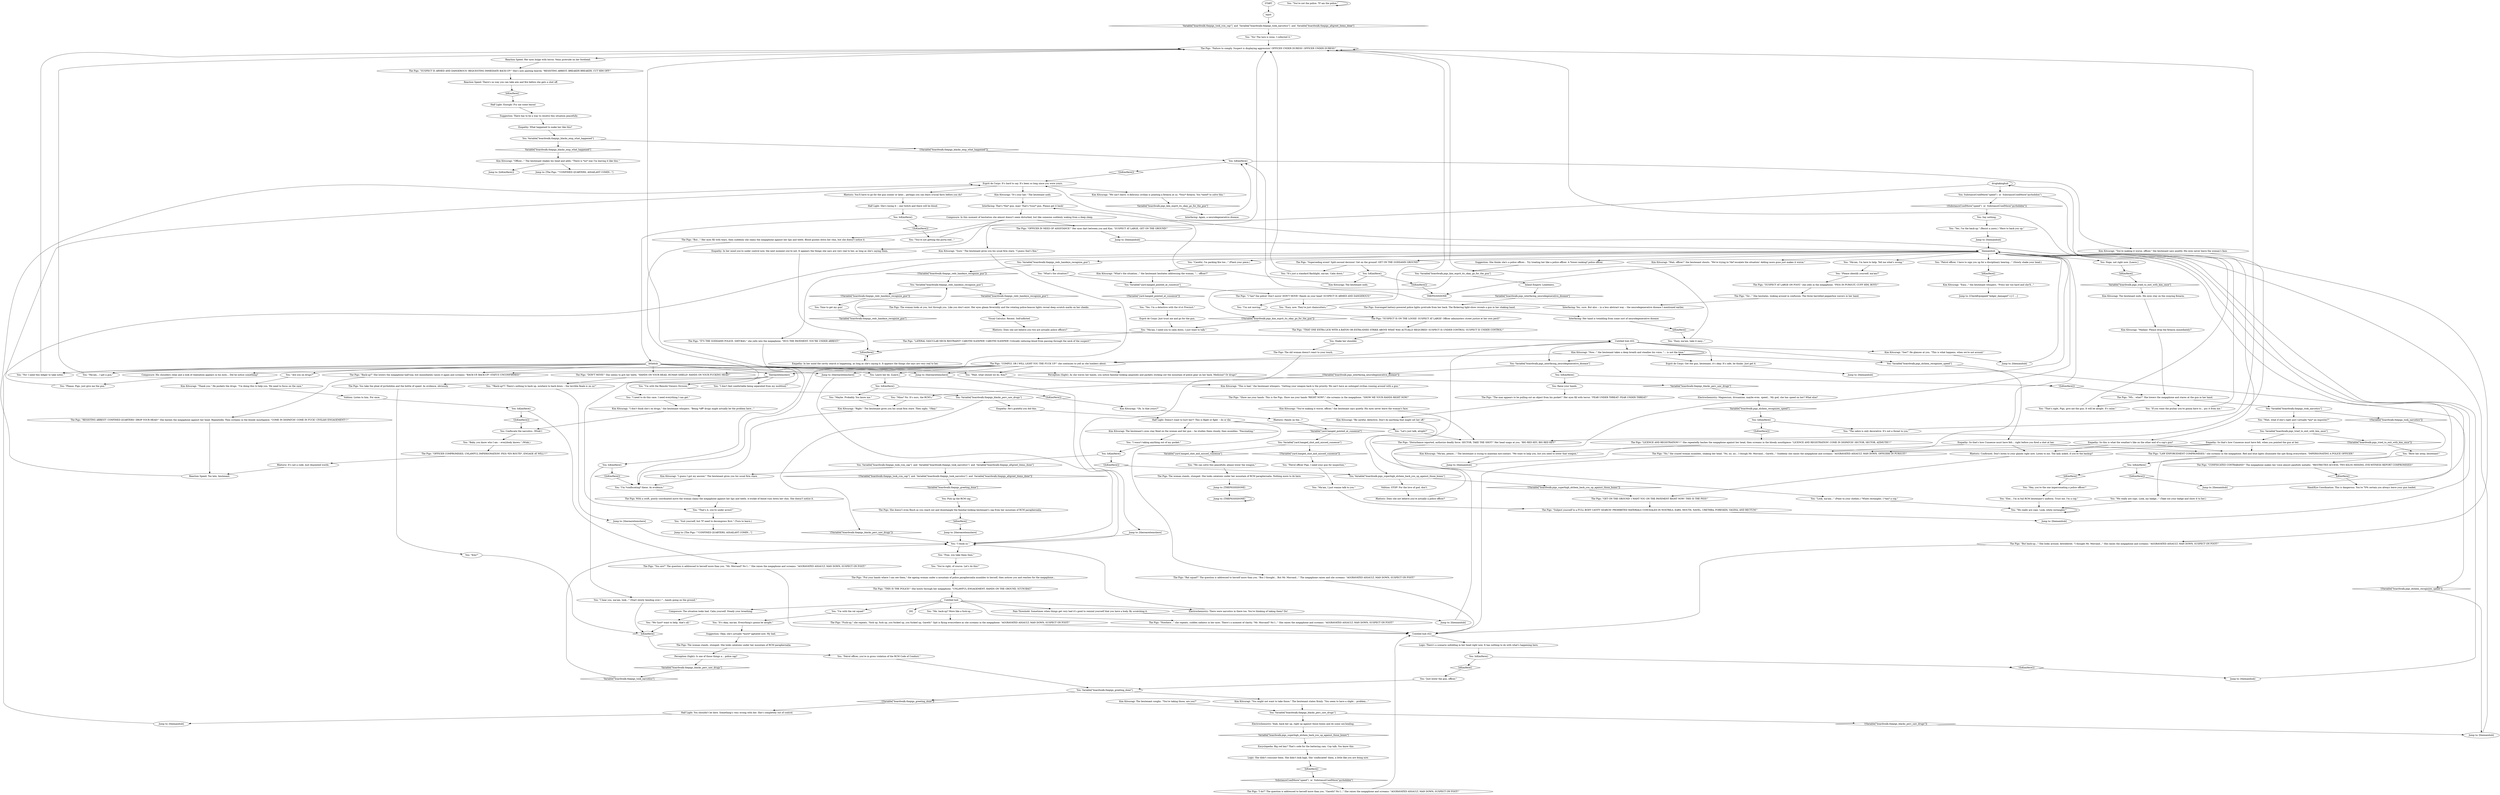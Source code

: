 # BOARDWALK / THE PIGS
# The Pigs! Evrart arranges you to meet the woman who has been posing as a police officer. She's carrying an attachment of sirens and police lights. She's got your gun.
# ==================================================
digraph G {
	  0 [label="START"];
	  1 [label="input"];
	  2 [label="You: \"Ma'am, I'm here to help. Tell me what's wrong.\""];
	  3 [label="The Pigs: \"Disturbance reported, authorize deadly force. SECTOR, TAKE THE SHOT!\" Her head snaps at you. \"BIG RED KEY, BIG RED KEY!\""];
	  4 [label="You: \"Let's just talk, alright?\""];
	  5 [label="Reaction Speed: Her eyes bulge with terror. Veins protrude on her forehead."];
	  6 [label="The Pigs: \"Subject yourself to a FULL BODY CAVITY SEARCH! PROHIBITED MATERIALS CONCEALED IN NOSTRILS, EARS, MOUTH, NAVEL, URETHRA, FORESKIN, VAGINA, AND RECTUM!\""];
	  7 [label="The Pigs: \"LATERAL VASCULAR NECK RESTRAINT! CAROTID SLEEPER! CAROTID SLEEPER! Critically reducing blood from passing through the neck of the suspect!\""];
	  8 [label="Jump to: [thereareitemshere]"];
	  9 [label="You: IsKimHere()"];
	  10 [label="IsKimHere()", shape=diamond];
	  11 [label="!(IsKimHere())", shape=diamond];
	  12 [label="Kim Kitsuragi: \"Easy...\" the lieutenant whispers. \"Press her too hard and she'll...\""];
	  13 [label="Untitled hub (02)"];
	  14 [label="You: IsKimHere()"];
	  15 [label="IsKimHere()", shape=diamond];
	  16 [label="!(IsKimHere())", shape=diamond];
	  17 [label="Untitled hub (03)"];
	  18 [label="Composure: In this moment of hesitation she almost doesn't seem disturbed, but like someone suddenly waking from a deep sleep."];
	  19 [label="You: Variable[\"boardwalk.thepigs_redc_handeye_recognize_gun\"]"];
	  20 [label="Variable[\"boardwalk.thepigs_redc_handeye_recognize_gun\"]", shape=diamond];
	  21 [label="!(Variable[\"boardwalk.thepigs_redc_handeye_recognize_gun\"])", shape=diamond];
	  22 [label="Kim Kitsuragi: \"This is bad,\" the lieutenant whispers. \"Getting your weapon back is the priority. We can't have an unhinged civilian running around with a gun.\""];
	  23 [label="Interfacing: Her hand is trembling from some sort of neurodegenerative disease."];
	  24 [label="Reaction Speed: There's no way you can take aim and fire before she gets a shot off."];
	  25 [label="You: \"I'm with the rat squad!\""];
	  26 [label="Electrochemistry: Magnesium, drouamine, maybe even  speed... My god, she has speed on her? What else?"];
	  27 [label="Visual Calculus: Recent. Self-inflicted."];
	  28 [label="Logic: There's a scenario unfolding in her head right now. It has nothing to do with what's happening here."];
	  29 [label="You: Variable[\"boardwalk.thepigs_blackc_emp_what_happened\"]"];
	  30 [label="Variable[\"boardwalk.thepigs_blackc_emp_what_happened\"]", shape=diamond];
	  31 [label="!(Variable[\"boardwalk.thepigs_blackc_emp_what_happened\"])", shape=diamond];
	  32 [label="You: Nope, not right now. [Leave.]"];
	  33 [label="The Pigs: \"SUSPECT IS ON THE LOOSE! SUSPECT AT LARGE! Officer administers street justice at her own peril!\""];
	  34 [label="The Pigs: \"THAT ONE EXTRA LICK WITH A BATON OR EXTRA KNEE STRIKE ABOVE WHAT WAS ACTUALLY REQUIRED! SUSPECT IS UNDER CONTROL! SUSPECT IS UNDER CONTROL!\""];
	  35 [label="You: \"No! I need this ledger to take notes.\""];
	  36 [label="The Pigs: She doesn't even flinch as you reach out and disentangle the familiar-looking lieutenant's cap from her mountain of RCM paraphernalia."];
	  37 [label="The Pigs: The old woman doesn't react to your touch."];
	  38 [label="Jump to: [THEPIGSISDONE]"];
	  39 [label="The Pigs: \"Fuck-up,\" she repeats, \"fuck up, fuck up, you fucked up, you fucked up, Gareth!\" Spit is flying everywhere as she screams in the megaphone: \"AGGRAVATED ASSAULT, MAN DOWN, SUSPECT ON FOOT!\""];
	  40 [label="Perception (Sight): Is one of those things a... police cap?"];
	  41 [label="You: \"That's right, Pigs, give me the gun. It will be alright. It's mine.\""];
	  42 [label="Jump to: [The Pigs: \"\"CONFINED QUARTERS, ASSAILANT COMIN...\"]"];
	  43 [label="You: Variable[\"yard.hanged_shot_and_missed_cunoesse\"]"];
	  44 [label="Variable[\"yard.hanged_shot_and_missed_cunoesse\"]", shape=diamond];
	  45 [label="!(Variable[\"yard.hanged_shot_and_missed_cunoesse\"])", shape=diamond];
	  46 [label="The Pigs: \"Failure to comply. Suspect is displaying aggression! OFFICER UNDER DURESS! OFFICER UNDER DURESS!\""];
	  47 [label="themainhub"];
	  48 [label="The Pigs: \"The man appears to be pulling out an object from his pocket!\" Her eyes fill with terror. \"FEAR UNDER THREAT! FEAR UNDER THREAT!\""];
	  49 [label="You: \"I'm not moving.\""];
	  50 [label="You: \"Careful, I'm packing fire too...\" (Flash your piece.)"];
	  51 [label="Suggestion: There has to be a way to resolve this situation peacefully."];
	  52 [label="Kim Kitsuragi: The lieutenant coughs. \"You're taking those, are you?\""];
	  53 [label="You: Say nothing."];
	  54 [label="Kim Kitsuragi: \"Sure.\" The lieutenant gives you his usual firm stare. \"I guess that's fine.\""];
	  55 [label="The Pigs: With a swift, poorly coordinated move the woman slams the megaphone against her lips and teeth. A trickle of blood runs down her chin. She doesn't notice it."];
	  56 [label="Esprit de Corps: It's hard to say. It's been so long since you wore yours."];
	  57 [label="Rhetoric: Hands on the...?"];
	  58 [label="Untitled hub"];
	  59 [label="The Pigs: \"GET ON THE GROUND! I WANT YOU ON THE PAVEMENT RIGHT NOW! THIS IS THE PIGS!\""];
	  60 [label="You: IsKimHere()"];
	  61 [label="IsKimHere()", shape=diamond];
	  62 [label="!(IsKimHere())", shape=diamond];
	  63 [label="You: Variable[\"boardwalk.thepigs_took_rcm_cap\"]  and  Variable[\"boardwalk.thepigs_took_narcotics\"]  and  Variable[\"boardwalk.thepigs_altgreet_items_done\"]"];
	  64 [label="Variable[\"boardwalk.thepigs_took_rcm_cap\"]  and  Variable[\"boardwalk.thepigs_took_narcotics\"]  and  Variable[\"boardwalk.thepigs_altgreet_items_done\"]", shape=diamond];
	  65 [label="!(Variable[\"boardwalk.thepigs_took_rcm_cap\"]  and  Variable[\"boardwalk.thepigs_took_narcotics\"]  and  Variable[\"boardwalk.thepigs_altgreet_items_done\"])", shape=diamond];
	  66 [label="Kim Kitsuragi: \"I guess I got my answer.\" The lieutenant gives you his usual firm stare."];
	  67 [label="You: \"Yes, I'm the back-up.\" (Resist a yawn.) \"Here to back you up.\""];
	  68 [label="The Pigs: \"Nowhere...\" she repeats, sudden sadness in her eyes. There's a moment of clarity. \"Mr. Morrand? No I...\" She raises the megaphone and screams: \"AGGRAVATED ASSAULT, MAN DOWN, SUSPECT ON FOOT!\""];
	  69 [label="Jump to: [thereareitemshere]"];
	  70 [label="Interfacing: That's *the* gun, man! That's *your* gun. Please get it back!"];
	  71 [label="Interfacing: Yes, sure. But also -- in a less abstract way -- the neurodegenerative disease I mentioned earlier."];
	  72 [label="The Pigs: Scavenged battery-powered police lights protrude from her back. The flickering light-show reveals a gun in her shaking hand."];
	  73 [label="Kim Kitsuragi: \"You're making it worse, officer,\" the lieutenant says quietly. His eyes never leave the woman's face."];
	  74 [label="The Pigs: \"CONFISCATED CONTRABAND!\" The megaphone makes her voice almost painfully metallic. \"RESTRICTED ACCESS, TWO KILOS MISSING, EYE-WITNESS REPORT COMPROMISED!\""];
	  75 [label="Kim Kitsuragi: \"Thank you.\" He pockets the drugs. \"I'm doing this to help you. We need to focus on the case.\""];
	  76 [label="You: \"You're right, of course. Let's do this!\""];
	  77 [label="Jump to: [IsKimHere()]"];
	  78 [label="You: Time to get my gun!"];
	  79 [label="You: Variable[\"boardwalk.thepigs_redc_handeye_recognize_gun\"]"];
	  80 [label="Variable[\"boardwalk.thepigs_redc_handeye_recognize_gun\"]", shape=diamond];
	  81 [label="!(Variable[\"boardwalk.thepigs_redc_handeye_recognize_gun\"])", shape=diamond];
	  82 [label="You: \"What's the situation?\""];
	  83 [label="Jump to: [themainhub]"];
	  84 [label="Empathy: What happened to make her like this?"];
	  85 [label="Logic: She didn't consume them. She didn't look high. She 'confiscated' them, a little like you are doing now."];
	  86 [label="You: \"Kim?\""];
	  87 [label="Rhetoric: Confirmed. Don't listen to your glands right now. Listen to me. The lady asked, if you're the backup?"];
	  88 [label="Rhetoric: Does she not believe you're actually a police officer?"];
	  89 [label="Jump to: [themainhub]"];
	  90 [label="Kim Kitsuragi: \"Madam! Please drop the firearm immediately!\""];
	  91 [label="You: \"Easy, ma'am, take it easy...\""];
	  92 [label="You: \"Wait, what should we do, Kim?\""];
	  93 [label="Composure: His shoulders relax and a look of realization appears in his eyes... Did he notice something?"];
	  94 [label="You: \"I wasn't taking anything out of my pocket.\""];
	  95 [label="You: \"It's just a standard flashlight, ma'am. Calm down.\""];
	  96 [label="You: \"Ma'am... I got a gun.\""];
	  97 [label="The Pigs: \"DON'T MOVE!\" She seems to grit her teeth. \"HANDS ON YOUR HEAD, HUMAN SHIELD! HANDS ON YOUR FUCKING HEAD!\""];
	  98 [label="THEPIGSISDONE"];
	  99 [label="Jump to: [THEPIGSISDONE]"];
	  100 [label="You: IsKimHere()"];
	  101 [label="IsKimHere()", shape=diamond];
	  102 [label="!(IsKimHere())", shape=diamond];
	  103 [label="You: \"Maybe. Probably. You know me.\""];
	  104 [label="Kim Kitsuragi: \"It's your hat.\" The lieutenant nods."];
	  105 [label="Kim Kitsuragi: \"Right.\" The lieutenant gives you his usual firm stare. Then sighs. \"Okay.\""];
	  106 [label="Kim Kitsuragi: \"I don't think she's on drugs,\" the lieutenant whispers. \"Being *off* drugs might actually be the problem here...\""];
	  107 [label="Hand/Eye Coordination: This is dangerous. You're 70% certain you always leave your gun loaded."];
	  108 [label="Half Light: She's losing it -- one twitch and there will be blood."];
	  109 [label="Reaction Speed: Too late, lieutenant."];
	  110 [label="Jump to: [CheckEquipped(\"ledger_damaged\") || C ...]"];
	  111 [label="The Pigs: The woman looks at you, but through you. Like you don't exist. Her eyes gleam feverishly and the rotating police-beacon lights reveal deep scratch marks on her cheeks."];
	  112 [label="You: \"Please identify yourself, ma'am?\""];
	  113 [label="Suggestion: She thinks she's a police officer... Try treating her like a police officer. A *lower-ranking* police officer."];
	  114 [label="Jump to: [themainhub]"];
	  115 [label="The Pigs: \"Sir...\" She hesitates, looking around in confusion. The three barrelled pepperbox wavers in her hand."];
	  116 [label="You: Variable[\"boardwalk.thepigs_greeting_done\"]"];
	  117 [label="Variable[\"boardwalk.thepigs_greeting_done\"]", shape=diamond];
	  118 [label="!(Variable[\"boardwalk.thepigs_greeting_done\"])", shape=diamond];
	  119 [label="Kim Kitsuragi: \"You might not want to take those.\" The lieutenant states firmly. \"You seem to have a slight... problem...\""];
	  120 [label="The Pigs: \"I do?\" The question is addressed to herself more than you. \"Gareth? No I...\" She raises the megaphone and screams: \"AGGRAVATED ASSAULT, MAN DOWN, SUSPECT ON FOOT!\""];
	  121 [label="The Pigs: \"OFFICER COMPROMISED, UNLAWFUL IMPERSONATION! PIGS *EN ROUTE*, ENGAGE AT WILL!!!\""];
	  122 [label="You: \"That's it, you're under arrest!\""];
	  123 [label="The Pigs: \"Rat squad?\" The question is addressed to herself more than you. \"But I thought... But Mr. Morrand...\" The megaphone raises and she screams: \"AGGRAVATED ASSAULT, MAN DOWN, SUSPECT ON FOOT!\""];
	  124 [label="You: \"It's okay, ma'am. Everything's gonna be alright.\""];
	  125 [label="The Pigs: \"But...\" Her eyes fill with tears, then suddenly she slams the megaphone against her lips and teeth. Blood gushes down her chin, but she doesn't notice it."];
	  126 [label="Suggestion: Okay, she's actually *more* agitated now. My bad."];
	  127 [label="Rhetoric: It's not a code. Just disjointed words."];
	  128 [label="Kim Kitsuragi: \"Ma'am, please...\" The lieutenant is trying to maintain eye-contact. \"We want to help you, but you need to lower that weapon.\""];
	  129 [label="Jump to: [themainhub]"];
	  130 [label="You: IsKimHere()"];
	  131 [label="IsKimHere()", shape=diamond];
	  132 [label="!(IsKimHere())", shape=diamond];
	  133 [label="You: \"The sabre is only decorative. It's not a threat to you.\""];
	  134 [label="Jump to: [thereareitemshere]"];
	  135 [label="Kim Kitsuragi: \"Oh. Is that yours?\""];
	  136 [label="Jump to: [thereareitemshere]"];
	  137 [label="You: \"I'm *confiscating* these. As evidence.\""];
	  138 [label="drugtakinghub"];
	  139 [label="You: IsKimHere()"];
	  140 [label="IsKimHere()", shape=diamond];
	  141 [label="!(IsKimHere())", shape=diamond];
	  142 [label="The Pigs: \"You are?\" The question is addressed to herself more than you. \"Mr. Morrand? No I...\" She raises the megaphone and screams: \"AGGRAVATED ASSAULT, MAN DOWN, SUSPECT ON FOOT!\""];
	  143 [label="Jump to: [themainhub]"];
	  144 [label="Jump to: [themainhub]"];
	  145 [label="You: Variable[\"boardwalk.pigs_kim_esprit_its_okay_go_for_the_gun\"]"];
	  146 [label="Variable[\"boardwalk.pigs_kim_esprit_its_okay_go_for_the_gun\"]", shape=diamond];
	  147 [label="!(Variable[\"boardwalk.pigs_kim_esprit_its_okay_go_for_the_gun\"])", shape=diamond];
	  148 [label="Inland Empire: Loneliness."];
	  149 [label="Kim Kitsuragi: \"Officer...\" The lieutenant shakes his head and adds: \"There is *no* way I'm leaving it like this.\""];
	  150 [label="Kim Kitsuragi: The lieutenant nods. His eyes stay on the swaying firearm."];
	  151 [label="The Pigs: \"Put your hands where I can see them,\" the ageing woman under a mountain of police paraphernalia mumbles to herself, then notices you and reaches for the megaphone..."];
	  152 [label="Half Light: You shouldn't be here. Something's very wrong with her. She's completely out of control."];
	  153 [label="The Pigs: \"Wh... what?\" She lowers the megaphone and stares at the gun in her hand."];
	  154 [label="You: \"Ma'am, I just wanna talk to you.\""];
	  155 [label="You: IsKimHere()"];
	  156 [label="IsKimHere()", shape=diamond];
	  157 [label="!(IsKimHere())", shape=diamond];
	  158 [label="Kim Kitsuragi: The lieutenant nods."];
	  159 [label="You: \"Fine, you take them then.\""];
	  160 [label="You: SubstanceUsedMore(\"speed\")  or  SubstanceUsedMore(\"pyrholidon\")"];
	  161 [label="SubstanceUsedMore(\"speed\")  or  SubstanceUsedMore(\"pyrholidon\")", shape=diamond];
	  162 [label="!(SubstanceUsedMore(\"speed\")  or  SubstanceUsedMore(\"pyrholidon\"))", shape=diamond];
	  163 [label="The Pigs: \"But back-up...\" She looks around, bewildered. \"I thought Mr. Morrand...\" She raises the megaphone and screams: \"AGGRAVATED ASSAULT, MAN DOWN, SUSPECT ON FOOT!\""];
	  164 [label="You: Variable[\"boardwalk.thepigs_blackc_perc_saw_drugs\"]"];
	  165 [label="Variable[\"boardwalk.thepigs_blackc_perc_saw_drugs\"]", shape=diamond];
	  166 [label="!(Variable[\"boardwalk.thepigs_blackc_perc_saw_drugs\"])", shape=diamond];
	  167 [label="Empathy: He's grateful you did this."];
	  168 [label="Volition: Listen to him. For once."];
	  169 [label="You: Variable[\"boardwalk.thepigs_blackc_perc_saw_drugs\"]"];
	  170 [label="Variable[\"boardwalk.thepigs_blackc_perc_saw_drugs\"]", shape=diamond];
	  171 [label="!(Variable[\"boardwalk.thepigs_blackc_perc_saw_drugs\"])", shape=diamond];
	  172 [label="Electrochemistry: Yeah, back her up, right up against those boxes and do some sex-healing."];
	  173 [label="The Pigs: \"RESISTING ARREST! CONFINED QUARTERS! DROP YOUR HEAD!\" She bashes the megaphone against her head. Repeatedly. Then screams in the bloody mouthpiece: \"COME IN DISPATCH! COME IN FUCK! CIVILIAN ENGAGEMENT!!!\""];
	  174 [label="You: \"Eee... I'm in full RCM lieutenant's uniform. Trust me. I'm a cop.\""];
	  175 [label="Esprit de Corps: Get the gun, lieutenant, it's okay. It's safe, he thinks. Just get it."];
	  176 [label="Jump to: [themainhub]"];
	  177 [label="You: IsKimHere()"];
	  178 [label="IsKimHere()", shape=diamond];
	  179 [label="!(IsKimHere())", shape=diamond];
	  180 [label="littlehub"];
	  181 [label="Jump to: [themainhub]"];
	  182 [label="The Pigs: The woman stands, slumped. She looks catatonic under her mountain of RCM paraphernalia."];
	  183 [label="You: Pick up the RCM cap."];
	  184 [label="You: \"I don't feel comfortable being separated from my multitool.\""];
	  185 [label="You: Leave her be. [Leave.]"];
	  186 [label="You: \"I'm with the Remote Viewers Division.\""];
	  187 [label="Composure: The situation looks bad. Calm yourself. Steady your breathing."];
	  188 [label="You: Variable[\"boardwalk.pigs_superhigh_elchem_back_you_up_against_those_boxes\"]"];
	  189 [label="Variable[\"boardwalk.pigs_superhigh_elchem_back_you_up_against_those_boxes\"]", shape=diamond];
	  190 [label="!(Variable[\"boardwalk.pigs_superhigh_elchem_back_you_up_against_those_boxes\"])", shape=diamond];
	  191 [label="Volition: STOP! For the love of god, don't."];
	  192 [label="Encyclopedia: Big red key? That's code for the battering ram. Cop talk. You know this."];
	  193 [label="You: \"Look, ma'am...\" (Point to your clothes.) \"White rectangles. I *am* a cop.\""];
	  194 [label="You: Variable[\"boardwalk.pigs_elchem_recognizes_speed\"]"];
	  195 [label="Variable[\"boardwalk.pigs_elchem_recognizes_speed\"]", shape=diamond];
	  196 [label="!(Variable[\"boardwalk.pigs_elchem_recognizes_speed\"])", shape=diamond];
	  197 [label="Empathy: So that's how Cunoesse must have felt... right before you fired a shot at her."];
	  198 [label="You: \"We can solve this peacefully, please lower the weapon.\""];
	  199 [label="You: \"Patrol officer, I have to sign you up for a disciplinary hearing...\" (Slowly shake your head.)"];
	  200 [label="The Pigs: \"OFFICER IN NEED OF ASSISTANCE!\" Her eyes dart between you and Kim. \"SUSPECT AT LARGE, GET ON THE GROUND!\""];
	  201 [label="The Pigs: The woman stands, slumped. She looks catatonic under her mountain of RCM paraphernalia. Nothing more to do here."];
	  202 [label="You: \"No! The tare is mine. I collected it.\""];
	  203 [label="You: \"Are you on drugs?\""];
	  204 [label="Kim Kitsuragi: \"Wait, officer!\" the lieutenant shouts. \"We're trying to *de*-escalate the situation! Adding more guns just makes it worse.\""];
	  205 [label="Half Light: Enough! Fry me some bacon!"];
	  206 [label="You: \"*Back-up*?! There's nothing to back up, nowhere to back down -- the terrible finale is on us!\""];
	  207 [label="You: \"Me, back-up? More like a fuck-up...\""];
	  208 [label="Pain Threshold: Sometimes when things get very bad it's good to remind yourself that you have a body. By scratching it."];
	  209 [label="Rhetoric: Does she not believe you two are actually police officers?"];
	  210 [label="You: \"Hey, you're the one impersonating a police officer!\""];
	  211 [label="You: Variable[\"boardwalk.pigs_interfacing_neurodegenerative_disease\"]"];
	  212 [label="Variable[\"boardwalk.pigs_interfacing_neurodegenerative_disease\"]", shape=diamond];
	  213 [label="!(Variable[\"boardwalk.pigs_interfacing_neurodegenerative_disease\"])", shape=diamond];
	  214 [label="You: IsKimHere()"];
	  215 [label="IsKimHere()", shape=diamond];
	  216 [label="!(IsKimHere())", shape=diamond];
	  217 [label="You: Raise your hands."];
	  218 [label="The Pigs: \"Back-up?\" She lowers the megaphone half-way, but immediately raises it again and screams: \"BACK-UP, BACK-UP! STATUS UNCONFIRMED!\""];
	  219 [label="You: \"You're not the police. *I* am the police.\""];
	  220 [label="The Pigs: \"IT'S THE GODDAMN POLICE, SHIT-BAG,\" she yells into the megaphone. \"HUG THE PAVEMENT, YOU'RE UNDER ARREST!\""];
	  221 [label="The Pigs: \"SUSPECT AT LARGE ON FOOT,\" she yells in the megaphone. \"PIGS IN PURSUIT, CUFF HIM, BOYS!\""];
	  222 [label="The Pigs: \"LICENCE AND REGISTRATION!!!\" She repeatedly bashes the megaphone against her head, then screams in the bloody mouthpiece: \"LICENCE AND REGISTRATION! COME IN DISPATCH! SECTOR, SECTOR, AZIMUTH!!!\""];
	  223 [label="You: \"We really are cops. Look, white rectangles!\""];
	  224 [label="Kim Kitsuragi: \"Now...\" the lieutenant takes a deep breath and steadies his voice, \"... is not the time.\""];
	  225 [label="You: Variable[\"boardwalk.pigs_tried_to_exit_with_kim_once\"]"];
	  226 [label="Variable[\"boardwalk.pigs_tried_to_exit_with_kim_once\"]", shape=diamond];
	  227 [label="!(Variable[\"boardwalk.pigs_tried_to_exit_with_kim_once\"])", shape=diamond];
	  228 [label="Empathy: So that's how Cunoesse must have felt, when you pointed the gun at her."];
	  229 [label="You: \"Patrol officer Pigs, I need your gun for inspection.\""];
	  230 [label="The Pigs: \"Superseding event! Split-second decision! Get on the ground! GET ON THE GODDAMN GROUND!\""];
	  231 [label="Kim Kitsuragi: \"Be careful, detective. Don't do anything that might set her off.\""];
	  232 [label="Empathy: In her mind the cavity search is happening, as long as she's saying it. It appears the things she says are very real to her."];
	  233 [label="Jump to: [themainhub]"];
	  234 [label="You: Confiscate the narcotics. (Wink!)"];
	  235 [label="The Pigs: You take the phial of pyrholidon and the bottle of speed. As evidence, obviously."];
	  236 [label="You: \"Baby, you know who I am -- everybody knows.\" (Wink.)"];
	  237 [label="Electrochemistry: There were narcotics in there too. You're thinking of taking them? Do!"];
	  238 [label="You: \"We really are cops. Look, my badge...\" (Take out your badge and show it to her.)"];
	  239 [label="The Pigs: \"COMPLY, OR I WILL LIGHT YOU THE FUCK UP!\" she continues to yell as she lumbers about."];
	  240 [label="The Pigs: \"Show me your hands. This is the Pigs. Show me your hands *RIGHT NOW*,\" she screams in the megaphone. \"SHOW ME YOUR HANDS RIGHT NOW!\""];
	  241 [label="The Pigs: \"THIS IS THE POLICE!\" She howls through her megaphone. \"UNLAWFUL ENGAGEMENT. HANDS ON THE GROUND, SCUM-BAG!\""];
	  242 [label="Jump to: [themainhub]"];
	  243 [label="You: \"Ma'am, I need you to calm down. I just want to talk.\""];
	  244 [label="You: \"Easy, now. They're just chaincutters.\""];
	  245 [label="Jump to: [thereareitemshere]"];
	  246 [label="Half Light: Doesn't want to hurt her?! This is flight or fight -- do or die."];
	  247 [label="Jump to: [themainhub]"];
	  248 [label="You: IsKimHere()"];
	  249 [label="IsKimHere()", shape=diamond];
	  250 [label="!(IsKimHere())", shape=diamond];
	  251 [label="Kim Kitsuragi: \"You're making it worse, officer,\" the lieutenant says quietly. His eyes never leave the woman's face."];
	  252 [label="You: \"Suit yourself, but *I* need to decompress first.\" (Turn to leave.)"];
	  253 [label="Jump to: [The Pigs: \"\"CONFINED QUARTERS, ASSAILANT COMIN...\"]"];
	  254 [label="You: \"You're not getting the porta-reel...\""];
	  255 [label="Perception (Sight): As she waves her hands, you notice familiar-looking ampoules and packets sticking out the mountain of police gear on her back. Medicine? Or drugs?"];
	  256 [label="You: IsKimHere()"];
	  257 [label="IsKimHere()", shape=diamond];
	  258 [label="!(IsKimHere())", shape=diamond];
	  259 [label="You: \"I hear you, ma'am, look...\" (Start slowly bending over.) \"...hands going on the ground.\""];
	  260 [label="The Pigs: \"No,\" the crazed woman mumbles, shaking her head. \"No, no, no... I though Mr. Morrand... Gareth...\" Suddenly she raises the megaphone and screams: \"AGGRAVATED ASSAULT, MAN DOWN, OFFICERS IN PURSUIT!\""];
	  261 [label="Esprit de Corps: Just trust me and go for the gun."];
	  262 [label="Interfacing: Again, a neurodegenerative disease."];
	  263 [label="You: \"Mine? No. It's ours, the RCM's.\""];
	  264 [label="Kim Kitsuragi: \"We can't leave. A delirious civilian is pointing a firearm at us. *Your* firearm. You *need* to solve this.\""];
	  265 [label="You: \"Blow her away, lieutenant!\""];
	  266 [label="Kim Kitsuragi: The lieutenant's eyes stay fixed on the woman and her gun -- he studies them closely, then mumbles: \"Fascinating.\""];
	  267 [label="You: \"Patrol officer, you're in gross violation of the RCM Code of Conduct.\""];
	  268 [label="You: \"If you want the prybar you're gonna have to... pry it from me.\""];
	  269 [label="thereareitemshere"];
	  270 [label="You: \"I think so.\""];
	  271 [label="Rhetoric: You'll have to go for the gun sooner or later... perhaps you can learn crucial facts before you do?"];
	  272 [label="You: \"We *just* want to help, that's all.\""];
	  273 [label="The Pigs: \"LAW ENFORCEMENT COMPROMISED,\" she screams in the megaphone. Red and blue lights illuminate the spit flying everywhere. \"IMPERSONATING A POLICE OFFICER!\""];
	  274 [label="You: Variable[\"yard.hanged_pointed_at_cunoesse\"]"];
	  275 [label="Variable[\"yard.hanged_pointed_at_cunoesse\"]", shape=diamond];
	  276 [label="!(Variable[\"yard.hanged_pointed_at_cunoesse\"])", shape=diamond];
	  277 [label="The Pigs: \"I *am* the police! Don't move! DON'T MOVE! Hands on your head! SUSPECT IS ARMED AND DANGEROUS!\""];
	  278 [label="The Pigs: \"SUSPECT IS ARMED AND DANGEROUS! REQUESTING IMMEDIATE BACK-UP!\" She's now panting heavily. \"RESISTING ARREST, BREAKER BREAKER, CUT HIM OFF!\""];
	  279 [label="Kim Kitsuragi: \"What's the situation...\" the lieutenant hesitates addressing the woman, \"... officer?\""];
	  280 [label="You: \"Just lower the gun, officer.\""];
	  281 [label="You: Variable[\"boardwalk.thepigs_took_narcotics\"]"];
	  282 [label="Variable[\"boardwalk.thepigs_took_narcotics\"]", shape=diamond];
	  283 [label="!(Variable[\"boardwalk.thepigs_took_narcotics\"])", shape=diamond];
	  284 [label="You: \"Wait, what if she's right and I actually *am* an imposter?\""];
	  285 [label="Kim Kitsuragi: \"See?\" He glances at you. \"This is what happens, when we're not around.\""];
	  286 [label="You: \"Please, Pigs, just give me the gun.\""];
	  287 [label="Empathy: In her mind you're under control now, the next moment you're not. It appears the things she says are very real to her, as long as she's saying them."];
	  288 [label="You: Shake her shoulder."];
	  289 [label="You: \"I need to do this case. I need everything I can get.\""];
	  290 [label="Empathy: So this is what the weather's like on the other end of a cop's gun?"];
	  291 [label="You: \"Yes. I'm a detective with the 41st Precinct.\""];
	  0 -> 1
	  1 -> 64
	  2 -> 112
	  3 -> 193
	  4 -> 3
	  5 -> 278
	  6 -> 233
	  7 -> 61
	  8 -> 270
	  9 -> 10
	  9 -> 11
	  10 -> 280
	  11 -> 83
	  12 -> 110
	  13 -> 28
	  14 -> 16
	  14 -> 15
	  15 -> 210
	  16 -> 89
	  17 -> 224
	  17 -> 194
	  17 -> 239
	  17 -> 175
	  17 -> 211
	  17 -> 285
	  18 -> 200
	  18 -> 125
	  18 -> 287
	  19 -> 20
	  19 -> 21
	  20 -> 111
	  21 -> 78
	  22 -> 240
	  23 -> 215
	  24 -> 156
	  25 -> 124
	  26 -> 195
	  27 -> 209
	  28 -> 9
	  29 -> 30
	  29 -> 31
	  30 -> 149
	  31 -> 248
	  32 -> 178
	  33 -> 34
	  34 -> 288
	  35 -> 46
	  36 -> 101
	  37 -> 8
	  38 -> 99
	  39 -> 13
	  40 -> 165
	  41 -> 56
	  43 -> 44
	  43 -> 45
	  44 -> 198
	  45 -> 229
	  46 -> 5
	  47 -> 32
	  47 -> 2
	  47 -> 230
	  47 -> 199
	  47 -> 204
	  47 -> 79
	  47 -> 113
	  47 -> 50
	  47 -> 220
	  48 -> 231
	  49 -> 33
	  50 -> 279
	  51 -> 84
	  52 -> 169
	  53 -> 67
	  54 -> 137
	  55 -> 122
	  56 -> 104
	  56 -> 264
	  56 -> 271
	  57 -> 275
	  58 -> 68
	  58 -> 292
	  58 -> 237
	  58 -> 207
	  58 -> 208
	  58 -> 25
	  58 -> 187
	  59 -> 6
	  60 -> 62
	  60 -> 63
	  61 -> 232
	  62 -> 188
	  63 -> 65
	  63 -> 66
	  64 -> 202
	  65 -> 117
	  66 -> 137
	  67 -> 143
	  68 -> 13
	  69 -> 270
	  70 -> 18
	  71 -> 248
	  72 -> 23
	  73 -> 3
	  74 -> 140
	  75 -> 168
	  76 -> 151
	  78 -> 80
	  79 -> 81
	  79 -> 82
	  80 -> 19
	  81 -> 19
	  82 -> 274
	  83 -> 47
	  84 -> 29
	  85 -> 257
	  86 -> 131
	  87 -> 59
	  88 -> 17
	  89 -> 47
	  90 -> 153
	  91 -> 46
	  92 -> 22
	  93 -> 286
	  94 -> 60
	  95 -> 46
	  96 -> 46
	  97 -> 206
	  99 -> 99
	  100 -> 102
	  100 -> 103
	  101 -> 136
	  102 -> 135
	  103 -> 105
	  104 -> 70
	  105 -> 137
	  106 -> 234
	  107 -> 47
	  108 -> 177
	  109 -> 56
	  111 -> 27
	  112 -> 221
	  113 -> 145
	  114 -> 47
	  115 -> 71
	  116 -> 118
	  116 -> 119
	  117 -> 183
	  118 -> 152
	  119 -> 169
	  120 -> 13
	  121 -> 127
	  122 -> 252
	  123 -> 13
	  124 -> 126
	  125 -> 122
	  126 -> 182
	  127 -> 109
	  128 -> 247
	  129 -> 47
	  130 -> 132
	  130 -> 133
	  131 -> 267
	  132 -> 222
	  133 -> 46
	  134 -> 270
	  135 -> 57
	  136 -> 270
	  137 -> 55
	  138 -> 160
	  138 -> 138
	  138 -> 290
	  138 -> 54
	  139 -> 141
	  139 -> 142
	  140 -> 107
	  141 -> 234
	  142 -> 13
	  143 -> 47
	  144 -> 47
	  145 -> 147
	  145 -> 148
	  146 -> 262
	  147 -> 243
	  148 -> 212
	  149 -> 253
	  149 -> 77
	  150 -> 90
	  151 -> 241
	  152 -> 181
	  153 -> 281
	  153 -> 268
	  153 -> 41
	  154 -> 6
	  155 -> 157
	  155 -> 158
	  156 -> 205
	  157 -> 98
	  158 -> 70
	  159 -> 76
	  160 -> 162
	  160 -> 163
	  161 -> 120
	  162 -> 53
	  163 -> 13
	  164 -> 166
	  164 -> 167
	  165 -> 282
	  166 -> 270
	  167 -> 246
	  168 -> 139
	  169 -> 171
	  169 -> 172
	  170 -> 26
	  171 -> 114
	  172 -> 189
	  173 -> 109
	  174 -> 223
	  175 -> 144
	  176 -> 47
	  177 -> 179
	  177 -> 180
	  178 -> 226
	  179 -> 254
	  180 -> 96
	  180 -> 97
	  180 -> 35
	  180 -> 134
	  180 -> 203
	  180 -> 269
	  180 -> 245
	  180 -> 185
	  180 -> 218
	  180 -> 92
	  180 -> 93
	  180 -> 255
	  181 -> 47
	  182 -> 40
	  183 -> 36
	  184 -> 46
	  185 -> 100
	  186 -> 164
	  187 -> 272
	  188 -> 190
	  188 -> 191
	  189 -> 192
	  190 -> 59
	  191 -> 88
	  192 -> 85
	  193 -> 223
	  194 -> 196
	  194 -> 197
	  195 -> 130
	  196 -> 114
	  197 -> 273
	  197 -> 260
	  197 -> 87
	  198 -> 201
	  199 -> 249
	  200 -> 129
	  201 -> 38
	  202 -> 46
	  203 -> 75
	  204 -> 98
	  205 -> 51
	  206 -> 69
	  207 -> 39
	  208 -> 242
	  209 -> 17
	  210 -> 174
	  211 -> 213
	  211 -> 214
	  212 -> 72
	  213 -> 263
	  214 -> 216
	  214 -> 217
	  215 -> 91
	  216 -> 153
	  217 -> 48
	  218 -> 173
	  219 -> 219
	  220 -> 256
	  221 -> 115
	  222 -> 128
	  223 -> 223
	  224 -> 224
	  224 -> 194
	  224 -> 239
	  224 -> 175
	  224 -> 211
	  225 -> 227
	  225 -> 228
	  226 -> 150
	  227 -> 265
	  228 -> 273
	  228 -> 260
	  228 -> 87
	  229 -> 154
	  230 -> 155
	  230 -> 95
	  231 -> 188
	  232 -> 61
	  233 -> 47
	  234 -> 236
	  235 -> 86
	  236 -> 121
	  237 -> 270
	  238 -> 223
	  239 -> 96
	  239 -> 97
	  239 -> 35
	  239 -> 134
	  239 -> 269
	  239 -> 245
	  239 -> 185
	  239 -> 218
	  239 -> 92
	  239 -> 255
	  240 -> 73
	  241 -> 58
	  242 -> 47
	  243 -> 7
	  244 -> 46
	  245 -> 270
	  246 -> 266
	  246 -> 123
	  246 -> 4
	  247 -> 47
	  248 -> 250
	  248 -> 251
	  249 -> 12
	  250 -> 56
	  251 -> 3
	  252 -> 42
	  254 -> 46
	  255 -> 170
	  256 -> 258
	  256 -> 259
	  257 -> 161
	  258 -> 137
	  259 -> 131
	  260 -> 13
	  261 -> 243
	  262 -> 248
	  263 -> 105
	  264 -> 146
	  265 -> 74
	  266 -> 94
	  267 -> 116
	  268 -> 46
	  269 -> 184
	  269 -> 289
	  269 -> 186
	  269 -> 235
	  270 -> 159
	  271 -> 108
	  272 -> 131
	  273 -> 14
	  274 -> 276
	  274 -> 277
	  275 -> 43
	  276 -> 291
	  277 -> 49
	  277 -> 244
	  278 -> 24
	  279 -> 274
	  280 -> 116
	  281 -> 283
	  281 -> 284
	  282 -> 270
	  283 -> 238
	  284 -> 225
	  285 -> 176
	  286 -> 56
	  287 -> 61
	  288 -> 37
	  289 -> 106
	  290 -> 273
	  290 -> 260
	  290 -> 87
	  291 -> 261
}

